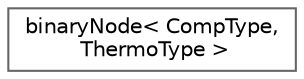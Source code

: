 digraph "Graphical Class Hierarchy"
{
 // LATEX_PDF_SIZE
  bgcolor="transparent";
  edge [fontname=Helvetica,fontsize=10,labelfontname=Helvetica,labelfontsize=10];
  node [fontname=Helvetica,fontsize=10,shape=box,height=0.2,width=0.4];
  rankdir="LR";
  Node0 [id="Node000000",label="binaryNode\< CompType,\l ThermoType \>",height=0.2,width=0.4,color="grey40", fillcolor="white", style="filled",URL="$classFoam_1_1binaryNode.html",tooltip="Node of the binary tree."];
}
